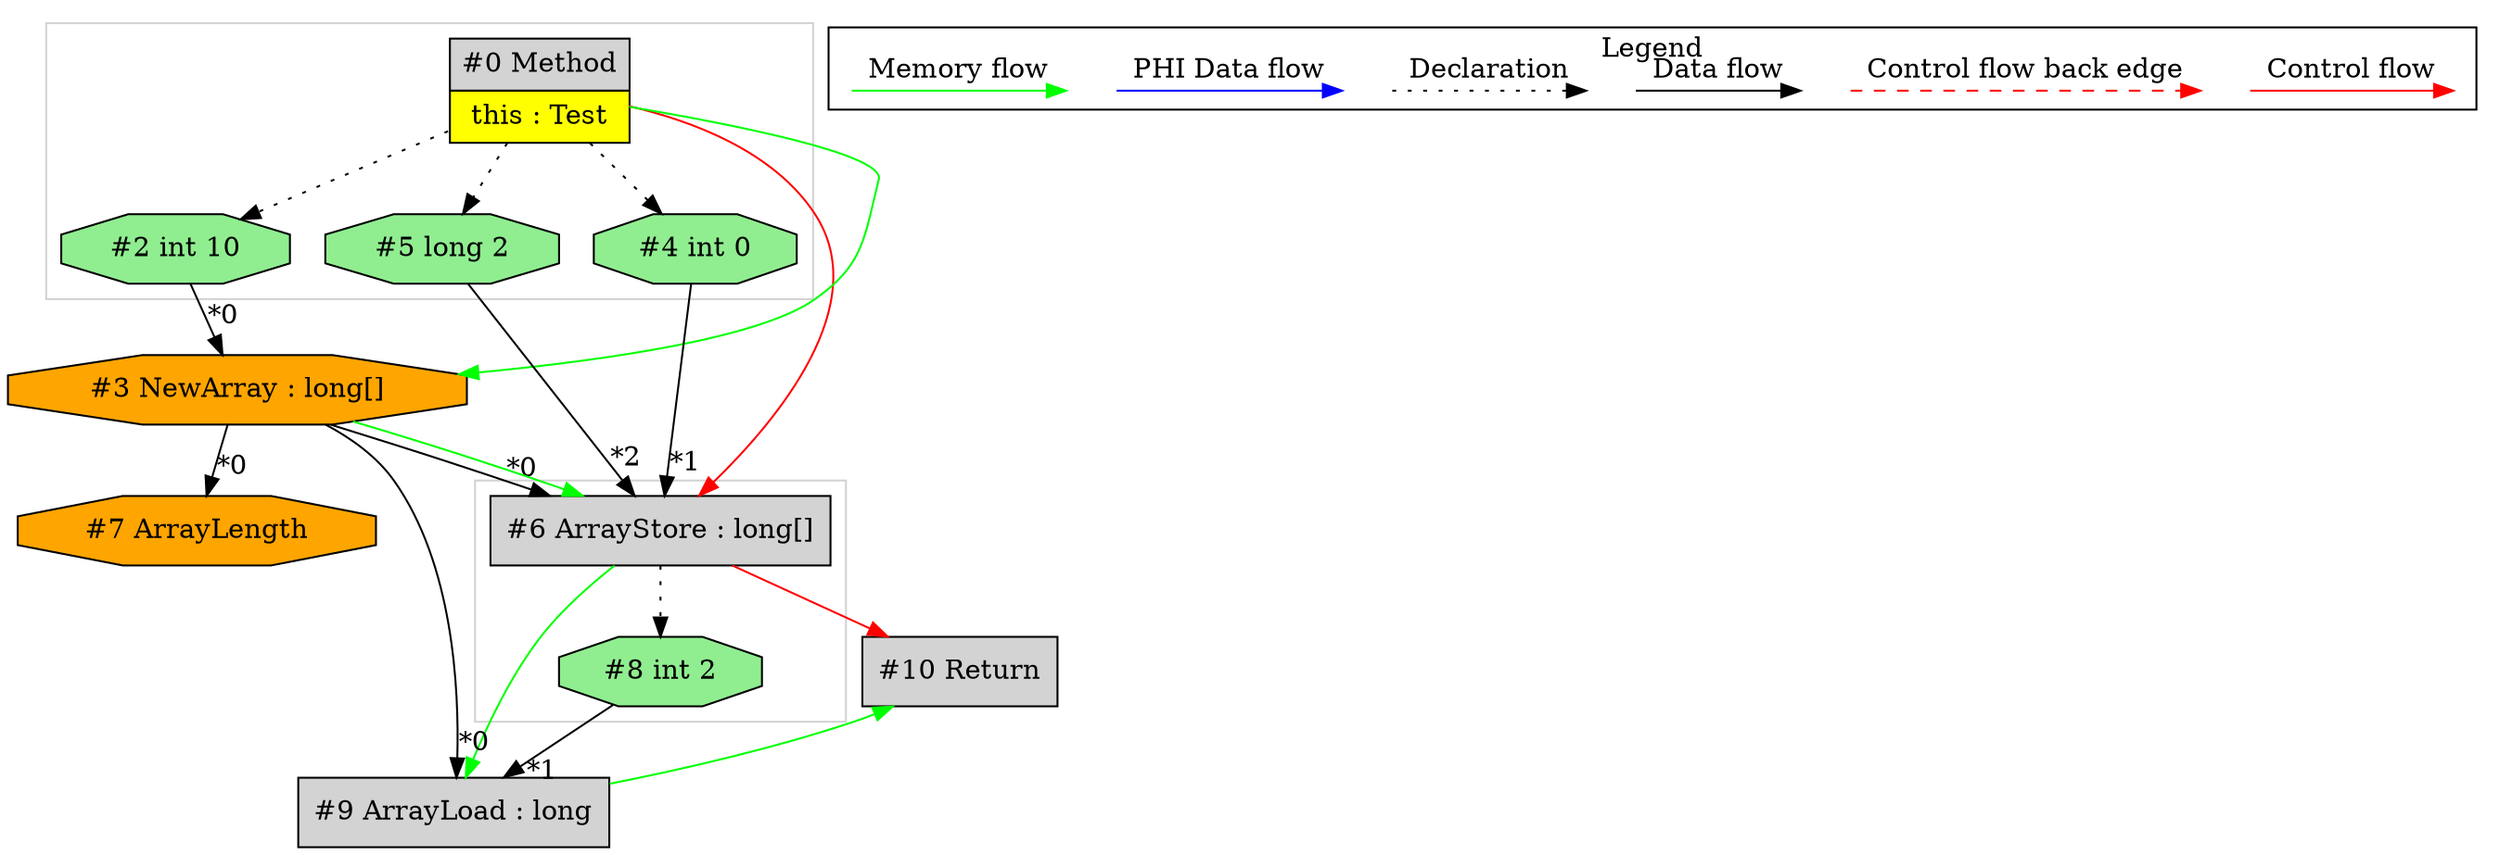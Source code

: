 digraph {
 ordering="in";
 node0[margin="0", label=<<table border="0" cellborder="1" cellspacing="0" cellpadding="5"><tr><td colspan="1">#0 Method</td></tr><tr><td port="prj1" bgcolor="yellow">this : Test</td></tr></table>>,shape=none, fillcolor=lightgrey, style=filled];
 node5[label="#5 long 2",shape=octagon, fillcolor=lightgreen, style=filled];
 node0 -> node5[style=dotted];
 node6[label="#6 ArrayStore : long[]",shape=box, fillcolor=lightgrey, style=filled];
 node3 -> node6[headlabel="*0", labeldistance=2];
 node4 -> node6[headlabel="*1", labeldistance=2];
 node5 -> node6[headlabel="*2", labeldistance=2];
 node3 -> node6[labeldistance=2, color=green, constraint=false];
 node0 -> node6[labeldistance=2, color=red, fontcolor=red];
 node3[label="#3 NewArray : long[]",shape=octagon, fillcolor=orange, style=filled];
 node2 -> node3[headlabel="*0", labeldistance=2];
 node0 -> node3[labeldistance=2, color=green, constraint=false];
 node2[label="#2 int 10",shape=octagon, fillcolor=lightgreen, style=filled];
 node0 -> node2[style=dotted];
 node7[label="#7 ArrayLength",shape=octagon, fillcolor=orange, style=filled];
 node3 -> node7[headlabel="*0", labeldistance=2];
 node9[label="#9 ArrayLoad : long",shape=box, fillcolor=lightgrey, style=filled];
 node3 -> node9[headlabel="*0", labeldistance=2];
 node8 -> node9[headlabel="*1", labeldistance=2];
 node6 -> node9[labeldistance=2, color=green, constraint=false];
 node8[label="#8 int 2",shape=octagon, fillcolor=lightgreen, style=filled];
 node6 -> node8[style=dotted];
 node10[label="#10 Return",shape=box, fillcolor=lightgrey, style=filled];
 node6 -> node10[labeldistance=2, color=red, fontcolor=red];
 node9 -> node10[labeldistance=2, color=green, constraint=false];
 node4[label="#4 int 0",shape=octagon, fillcolor=lightgreen, style=filled];
 node0 -> node4[style=dotted];
 subgraph cluster_0 {
  color=lightgray;
  node6;
  node8;
 }
 subgraph cluster_1 {
  color=lightgray;
  node0;
  node2;
  node4;
  node5;
 }
 subgraph cluster_000 {
  label = "Legend";
  node [shape=point]
  {
   rank=same;
   c0 [style = invis];
   c1 [style = invis];
   c2 [style = invis];
   c3 [style = invis];
   d0 [style = invis];
   d1 [style = invis];
   d2 [style = invis];
   d3 [style = invis];
   d4 [style = invis];
   d5 [style = invis];
   d6 [style = invis];
   d7 [style = invis];
  }
  c0 -> c1 [label="Control flow", style=solid, color=red]
  c2 -> c3 [label="Control flow back edge", style=dashed, color=red]
  d0 -> d1 [label="Data flow"]
  d2 -> d3 [label="Declaration", style=dotted]
  d4 -> d5 [label="PHI Data flow", color=blue]
  d6 -> d7 [label="Memory flow", color=green]
 }

}
